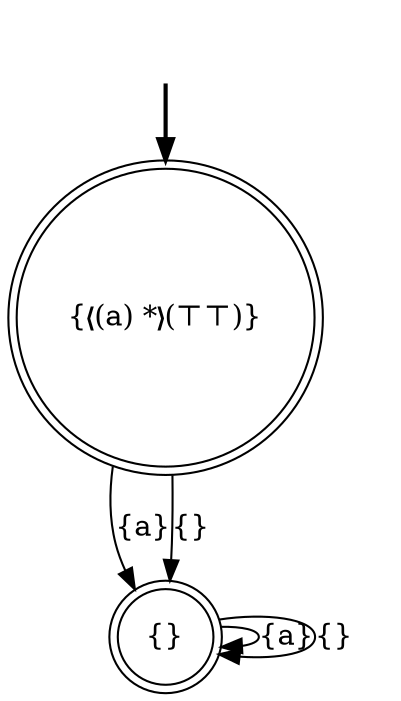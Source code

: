 digraph {
	fake0 [style=invisible]
	"{❬(a) *❭(⊤⊤)}" [root=true shape=doublecircle]
	"{}" [shape=doublecircle]
	fake0 -> "{❬(a) *❭(⊤⊤)}" [style=bold]
	"{}" -> "{}" [label="{a}"]
	"{❬(a) *❭(⊤⊤)}" -> "{}" [label="{a}"]
	"{❬(a) *❭(⊤⊤)}" -> "{}" [label="{}"]
	"{}" -> "{}" [label="{}"]
}
